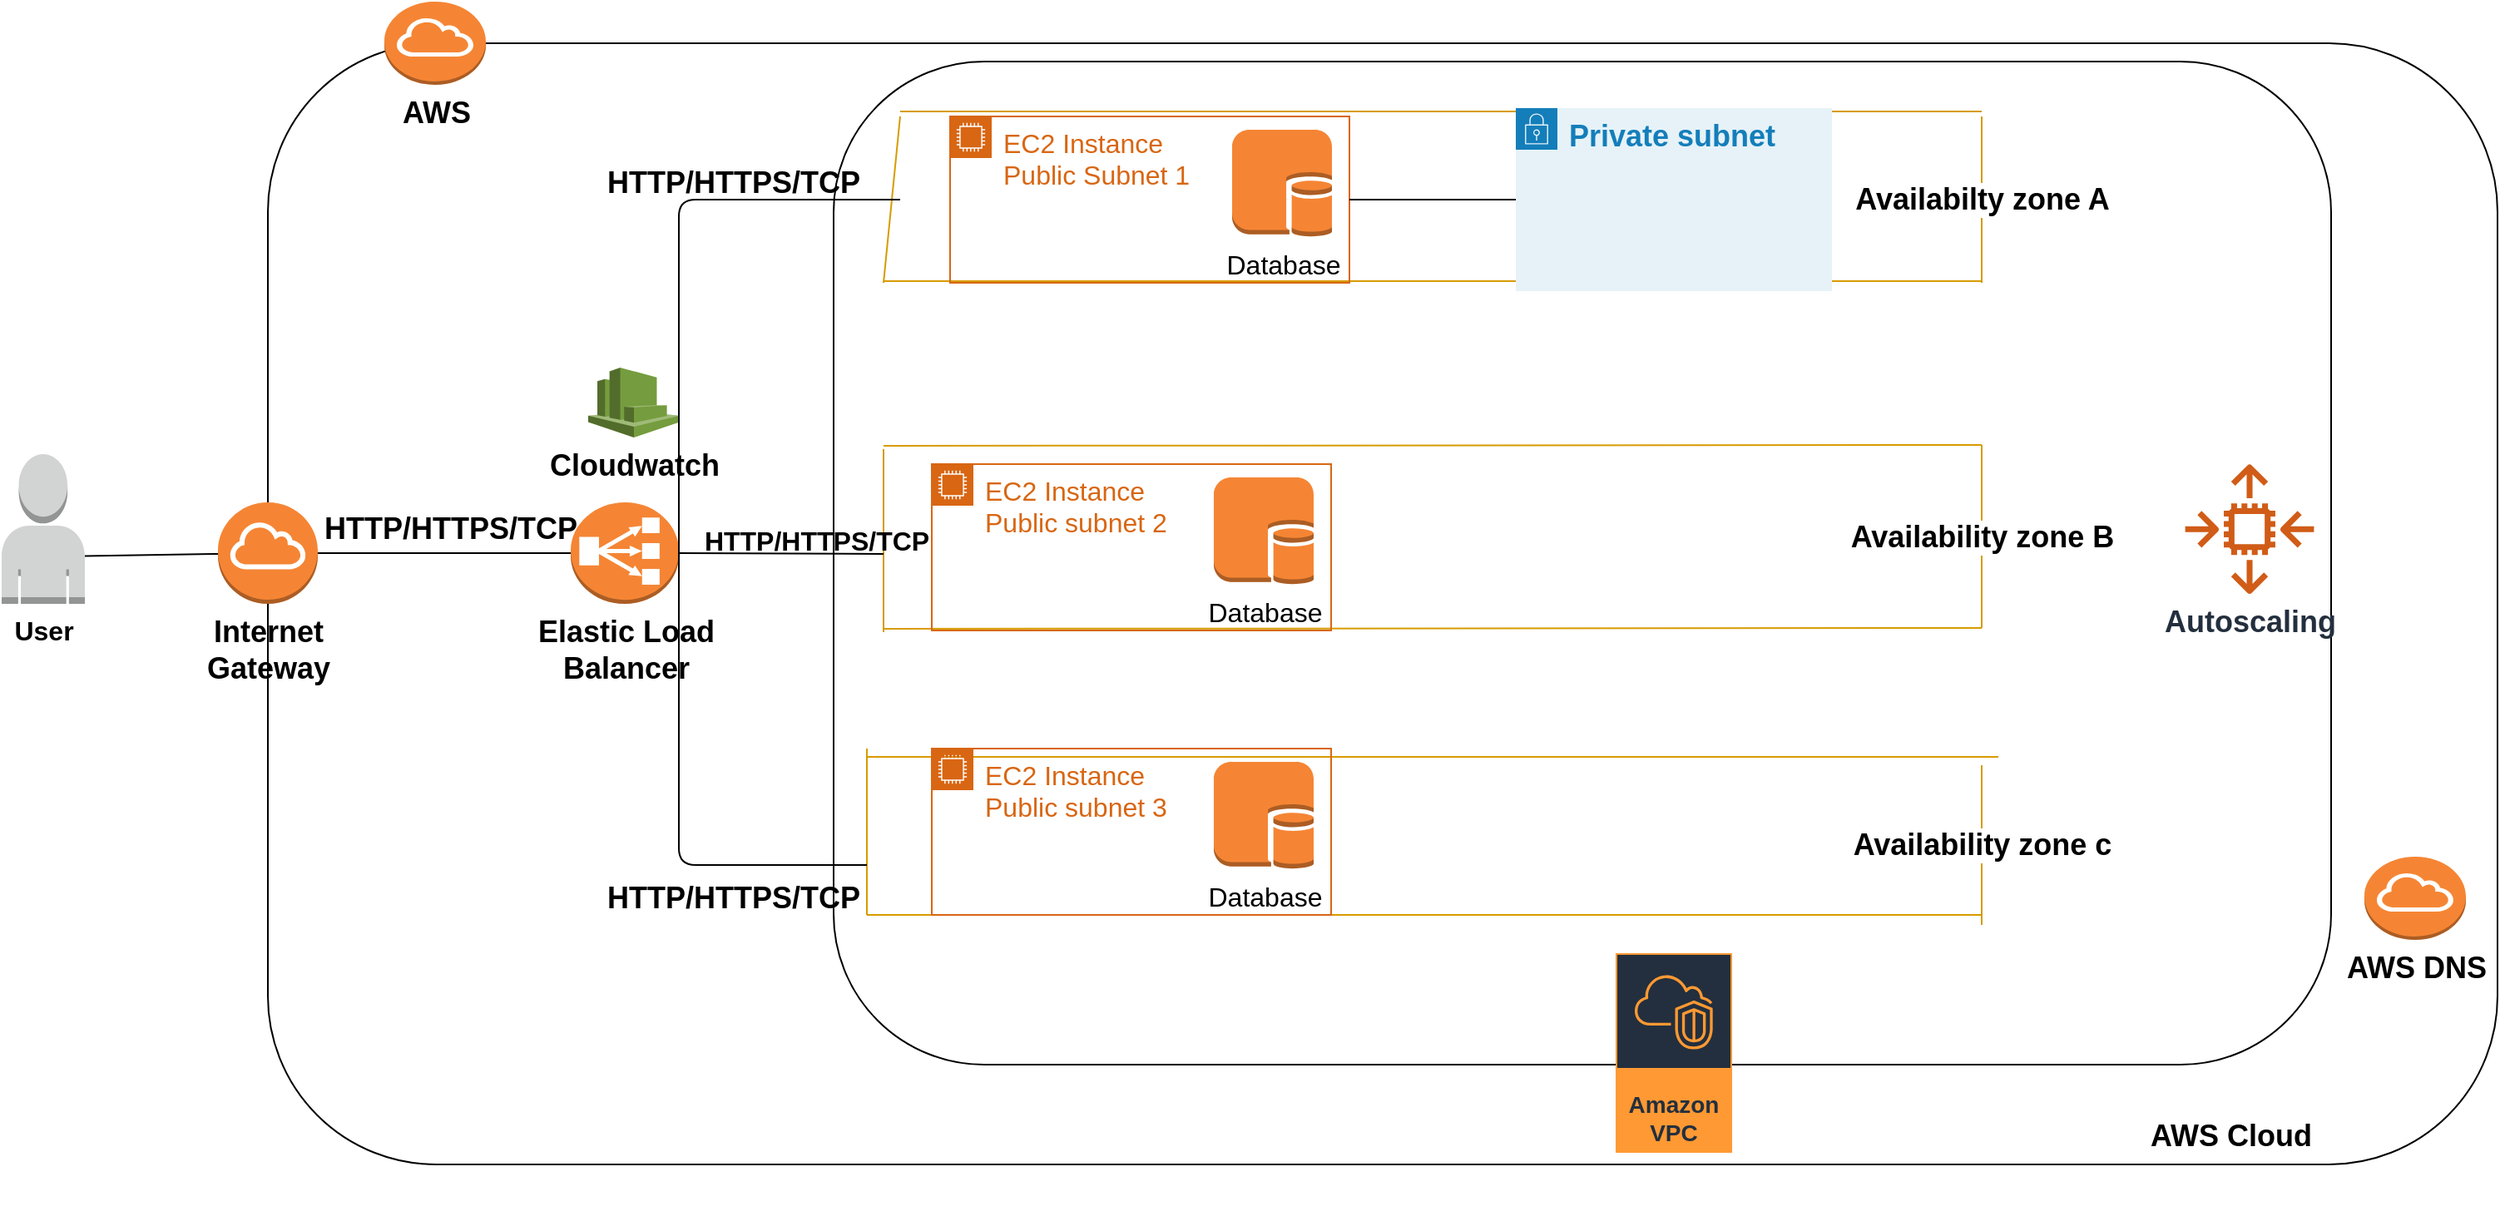 <mxfile version="12.3.3" type="github" pages="1"><diagram id="C7KaBgtJ_Ds5msg2GHdf" name="Page-1"><mxGraphModel dx="2574" dy="958" grid="1" gridSize="10" guides="1" tooltips="1" connect="1" arrows="1" fold="1" page="1" pageScale="1" pageWidth="850" pageHeight="1100" math="0" shadow="0"><root><mxCell id="0"/><mxCell id="1" parent="0"/><mxCell id="dozlQm2WgF3wQf3MpYbY-7" value="" style="rounded=1;whiteSpace=wrap;html=1;" vertex="1" parent="1"><mxGeometry x="-640" y="146" width="1340" height="674" as="geometry"/></mxCell><mxCell id="dozlQm2WgF3wQf3MpYbY-10" value="" style="rounded=1;whiteSpace=wrap;html=1;" vertex="1" parent="1"><mxGeometry x="-300" y="157" width="900" height="603" as="geometry"/></mxCell><mxCell id="dozlQm2WgF3wQf3MpYbY-1" value="User" style="outlineConnect=0;dashed=0;verticalLabelPosition=bottom;verticalAlign=top;align=center;html=1;shape=mxgraph.aws3.user;fillColor=#D2D3D3;gradientColor=none;fontSize=16;fontStyle=1" vertex="1" parent="1"><mxGeometry x="-800" y="393" width="50" height="90" as="geometry"/></mxCell><mxCell id="dozlQm2WgF3wQf3MpYbY-5" value="AWS" style="outlineConnect=0;dashed=0;verticalLabelPosition=bottom;verticalAlign=top;align=center;html=1;shape=mxgraph.aws3.internet_gateway;fillColor=#F58534;gradientColor=none;fontFamily=Helvetica;fontSize=18;fontStyle=1" vertex="1" parent="1"><mxGeometry x="-570" y="121" width="61" height="50" as="geometry"/></mxCell><mxCell id="dozlQm2WgF3wQf3MpYbY-11" value="&lt;div style=&quot;font-size: 18px;&quot;&gt;Internet &lt;br style=&quot;font-size: 18px;&quot;&gt;&lt;/div&gt;&lt;div style=&quot;font-size: 18px;&quot;&gt;Gateway&lt;br style=&quot;font-size: 18px;&quot;&gt;&lt;/div&gt;" style="outlineConnect=0;dashed=0;verticalLabelPosition=bottom;verticalAlign=top;align=center;html=1;shape=mxgraph.aws3.internet_gateway;fillColor=#F58534;gradientColor=none;fontFamily=Helvetica;fontSize=18;fontStyle=1" vertex="1" parent="1"><mxGeometry x="-670" y="422" width="60" height="61" as="geometry"/></mxCell><mxCell id="dozlQm2WgF3wQf3MpYbY-13" value="" style="endArrow=none;html=1;fontFamily=Helvetica;exitX=1;exitY=0.68;exitDx=0;exitDy=0;exitPerimeter=0;" edge="1" parent="1" source="dozlQm2WgF3wQf3MpYbY-1" target="dozlQm2WgF3wQf3MpYbY-11"><mxGeometry width="50" height="50" relative="1" as="geometry"><mxPoint x="-540" y="357" as="sourcePoint"/><mxPoint x="-480" y="347" as="targetPoint"/></mxGeometry></mxCell><mxCell id="dozlQm2WgF3wQf3MpYbY-15" value="Amazon VPC" style="outlineConnect=0;fontColor=#232F3E;gradientColor=none;strokeColor=#FF9933;fillColor=#232F3E;dashed=0;verticalLabelPosition=middle;verticalAlign=bottom;align=center;html=1;whiteSpace=wrap;fontSize=14;fontStyle=1;spacing=3;shape=mxgraph.aws4.productIcon;prIcon=mxgraph.aws4.vpc;" vertex="1" parent="1"><mxGeometry x="170" y="693" width="70" height="120" as="geometry"/></mxCell><mxCell id="dozlQm2WgF3wQf3MpYbY-17" value="" style="endArrow=none;html=1;fontFamily=Helvetica;fillColor=#ffe6cc;strokeColor=#d79b00;" edge="1" parent="1"><mxGeometry width="50" height="50" relative="1" as="geometry"><mxPoint x="-260" y="187" as="sourcePoint"/><mxPoint x="390" y="187" as="targetPoint"/></mxGeometry></mxCell><mxCell id="dozlQm2WgF3wQf3MpYbY-22" value="" style="endArrow=none;html=1;fontFamily=Helvetica;fillColor=#ffe6cc;strokeColor=#d79b00;" edge="1" parent="1"><mxGeometry width="50" height="50" relative="1" as="geometry"><mxPoint x="390" y="289" as="sourcePoint"/><mxPoint x="-270" y="289" as="targetPoint"/></mxGeometry></mxCell><mxCell id="dozlQm2WgF3wQf3MpYbY-24" value="" style="endArrow=none;html=1;fontFamily=Helvetica;fillColor=#ffe6cc;strokeColor=#d79b00;" edge="1" parent="1"><mxGeometry width="50" height="50" relative="1" as="geometry"><mxPoint x="-270" y="290" as="sourcePoint"/><mxPoint x="-260" y="190" as="targetPoint"/><Array as="points"/></mxGeometry></mxCell><mxCell id="dozlQm2WgF3wQf3MpYbY-25" value="Availabilty zone A" style="endArrow=none;html=1;fontFamily=Helvetica;fillColor=#ffe6cc;strokeColor=#d79b00;fontSize=18;fontStyle=1" edge="1" parent="1"><mxGeometry width="50" height="50" relative="1" as="geometry"><mxPoint x="390" y="290" as="sourcePoint"/><mxPoint x="390" y="190" as="targetPoint"/></mxGeometry></mxCell><mxCell id="dozlQm2WgF3wQf3MpYbY-26" value="" style="endArrow=none;html=1;fontFamily=Helvetica;fillColor=#ffe6cc;strokeColor=#d79b00;" edge="1" parent="1"><mxGeometry width="50" height="50" relative="1" as="geometry"><mxPoint x="-270" y="500" as="sourcePoint"/><mxPoint x="-270" y="390" as="targetPoint"/></mxGeometry></mxCell><mxCell id="dozlQm2WgF3wQf3MpYbY-12" value="&lt;div style=&quot;font-size: 18px;&quot;&gt;Elastic Load &lt;br style=&quot;font-size: 18px;&quot;&gt;&lt;/div&gt;&lt;div style=&quot;font-size: 18px;&quot;&gt;Balancer&lt;br style=&quot;font-size: 18px;&quot;&gt;&lt;/div&gt;" style="outlineConnect=0;dashed=0;verticalLabelPosition=bottom;verticalAlign=top;align=center;html=1;shape=mxgraph.aws3.classic_load_balancer;fillColor=#F58534;gradientColor=none;fontFamily=Helvetica;fontSize=18;fontStyle=1" vertex="1" parent="1"><mxGeometry x="-458" y="422" width="65" height="61" as="geometry"/></mxCell><mxCell id="dozlQm2WgF3wQf3MpYbY-27" value="" style="endArrow=none;html=1;fontFamily=Helvetica;fillColor=#ffe6cc;strokeColor=#d79b00;" edge="1" parent="1"><mxGeometry width="50" height="50" relative="1" as="geometry"><mxPoint x="390" y="387.5" as="sourcePoint"/><mxPoint x="-270" y="388" as="targetPoint"/></mxGeometry></mxCell><mxCell id="dozlQm2WgF3wQf3MpYbY-28" value="" style="endArrow=none;html=1;fontFamily=Helvetica;fillColor=#ffe6cc;strokeColor=#d79b00;" edge="1" parent="1"><mxGeometry width="50" height="50" relative="1" as="geometry"><mxPoint x="390" y="497.5" as="sourcePoint"/><mxPoint x="-270" y="498" as="targetPoint"/></mxGeometry></mxCell><mxCell id="dozlQm2WgF3wQf3MpYbY-29" value="Availability zone B" style="endArrow=none;html=1;fontFamily=Helvetica;fillColor=#ffe6cc;strokeColor=#d79b00;fontSize=18;fontStyle=1" edge="1" parent="1"><mxGeometry width="50" height="50" relative="1" as="geometry"><mxPoint x="390" y="497.5" as="sourcePoint"/><mxPoint x="390" y="387.5" as="targetPoint"/></mxGeometry></mxCell><mxCell id="dozlQm2WgF3wQf3MpYbY-30" value="" style="endArrow=none;html=1;fontFamily=Helvetica;fillColor=#ffe6cc;strokeColor=#d79b00;" edge="1" parent="1"><mxGeometry width="50" height="50" relative="1" as="geometry"><mxPoint x="400" y="575" as="sourcePoint"/><mxPoint x="-280" y="575" as="targetPoint"/></mxGeometry></mxCell><mxCell id="dozlQm2WgF3wQf3MpYbY-31" value="" style="endArrow=none;html=1;fontFamily=Helvetica;fillColor=#ffe6cc;strokeColor=#d79b00;" edge="1" parent="1"><mxGeometry width="50" height="50" relative="1" as="geometry"><mxPoint x="-280" y="670" as="sourcePoint"/><mxPoint x="-280" y="570" as="targetPoint"/></mxGeometry></mxCell><mxCell id="dozlQm2WgF3wQf3MpYbY-32" value="" style="endArrow=none;html=1;fontFamily=Helvetica;fillColor=#ffe6cc;strokeColor=#d79b00;" edge="1" parent="1"><mxGeometry width="50" height="50" relative="1" as="geometry"><mxPoint x="390" y="670" as="sourcePoint"/><mxPoint x="-280" y="670" as="targetPoint"/></mxGeometry></mxCell><mxCell id="dozlQm2WgF3wQf3MpYbY-33" value="Availability zone c" style="endArrow=none;html=1;fontFamily=Helvetica;fillColor=#ffe6cc;strokeColor=#d79b00;fontStyle=1;fontSize=18;" edge="1" parent="1"><mxGeometry width="50" height="50" relative="1" as="geometry"><mxPoint x="390" y="676" as="sourcePoint"/><mxPoint x="390" y="580" as="targetPoint"/></mxGeometry></mxCell><mxCell id="dozlQm2WgF3wQf3MpYbY-36" value="&lt;div style=&quot;font-size: 18px;&quot;&gt;Cloudwatch&lt;/div&gt;" style="outlineConnect=0;dashed=0;verticalLabelPosition=bottom;verticalAlign=top;align=center;html=1;shape=mxgraph.aws3.cloudwatch;fillColor=#759C3E;gradientColor=none;strokeColor=#FF9933;fontFamily=Helvetica;fontStyle=1;fontSize=18;" vertex="1" parent="1"><mxGeometry x="-447.5" y="341" width="55" height="42" as="geometry"/></mxCell><mxCell id="dozlQm2WgF3wQf3MpYbY-37" value="Autoscaling" style="outlineConnect=0;fontColor=#232F3E;gradientColor=none;fillColor=#D05C17;strokeColor=none;dashed=0;verticalLabelPosition=bottom;verticalAlign=top;align=center;html=1;fontSize=18;fontStyle=1;aspect=fixed;pointerEvents=1;shape=mxgraph.aws4.auto_scaling2;" vertex="1" parent="1"><mxGeometry x="512" y="399" width="78" height="78" as="geometry"/></mxCell><mxCell id="dozlQm2WgF3wQf3MpYbY-38" value="" style="endArrow=none;html=1;fontFamily=Helvetica;exitX=1;exitY=0.5;exitDx=0;exitDy=0;exitPerimeter=0;" edge="1" parent="1" source="dozlQm2WgF3wQf3MpYbY-12"><mxGeometry width="50" height="50" relative="1" as="geometry"><mxPoint x="-810" y="890" as="sourcePoint"/><mxPoint x="-260" y="240" as="targetPoint"/><Array as="points"><mxPoint x="-393" y="240"/></Array></mxGeometry></mxCell><mxCell id="dozlQm2WgF3wQf3MpYbY-39" value="" style="endArrow=none;html=1;fontFamily=Helvetica;entryX=1;entryY=0.5;entryDx=0;entryDy=0;entryPerimeter=0;" edge="1" parent="1" target="dozlQm2WgF3wQf3MpYbY-12"><mxGeometry width="50" height="50" relative="1" as="geometry"><mxPoint x="-270" y="453" as="sourcePoint"/><mxPoint x="-760" y="840" as="targetPoint"/></mxGeometry></mxCell><mxCell id="dozlQm2WgF3wQf3MpYbY-40" value="" style="endArrow=none;html=1;fontFamily=Helvetica;entryX=1;entryY=0.5;entryDx=0;entryDy=0;entryPerimeter=0;" edge="1" parent="1" target="dozlQm2WgF3wQf3MpYbY-12"><mxGeometry width="50" height="50" relative="1" as="geometry"><mxPoint x="-280" y="640" as="sourcePoint"/><mxPoint x="-760" y="840" as="targetPoint"/><Array as="points"><mxPoint x="-393" y="640"/></Array></mxGeometry></mxCell><mxCell id="dozlQm2WgF3wQf3MpYbY-42" value="HTTP/HTTPS/TCP" style="text;html=1;strokeColor=none;fillColor=none;align=center;verticalAlign=middle;whiteSpace=wrap;rounded=0;fontFamily=Helvetica;fontSize=18;fontStyle=1" vertex="1" parent="1"><mxGeometry x="-420" y="180" width="120" height="100" as="geometry"/></mxCell><mxCell id="dozlQm2WgF3wQf3MpYbY-43" value="HTTP/HTTPS/TCP" style="text;html=1;strokeColor=none;fillColor=none;align=center;verticalAlign=middle;whiteSpace=wrap;rounded=0;fontFamily=Helvetica;fontSize=18;fontStyle=1" vertex="1" parent="1"><mxGeometry x="-420" y="610" width="120" height="100" as="geometry"/></mxCell><mxCell id="dozlQm2WgF3wQf3MpYbY-44" value="HTTP/HTTPS/TCP" style="text;html=1;strokeColor=none;fillColor=none;align=center;verticalAlign=middle;whiteSpace=wrap;rounded=0;fontFamily=Helvetica;fontSize=16;fontStyle=1;direction=south;" vertex="1" parent="1"><mxGeometry x="-360" y="385" width="100" height="120" as="geometry"/></mxCell><mxCell id="dozlQm2WgF3wQf3MpYbY-45" value="AWS Cloud" style="text;html=1;strokeColor=none;fillColor=none;align=center;verticalAlign=middle;whiteSpace=wrap;rounded=0;fontFamily=Helvetica;fontSize=18;fontStyle=1" vertex="1" parent="1"><mxGeometry x="480" y="753" width="120" height="100" as="geometry"/></mxCell><mxCell id="dozlQm2WgF3wQf3MpYbY-47" value="" style="endArrow=none;html=1;fontFamily=Helvetica;fontSize=16;entryX=1;entryY=0.5;entryDx=0;entryDy=0;entryPerimeter=0;exitX=0;exitY=0.5;exitDx=0;exitDy=0;exitPerimeter=0;" edge="1" parent="1" source="dozlQm2WgF3wQf3MpYbY-12" target="dozlQm2WgF3wQf3MpYbY-11"><mxGeometry width="50" height="50" relative="1" as="geometry"><mxPoint x="-810" y="930" as="sourcePoint"/><mxPoint x="-760" y="880" as="targetPoint"/></mxGeometry></mxCell><mxCell id="dozlQm2WgF3wQf3MpYbY-49" value="HTTP/HTTPS/TCP" style="text;html=1;strokeColor=none;fillColor=none;align=center;verticalAlign=middle;whiteSpace=wrap;rounded=0;fontFamily=Helvetica;fontSize=18;fontStyle=1" vertex="1" parent="1"><mxGeometry x="-590" y="388" width="120" height="100" as="geometry"/></mxCell><mxCell id="dozlQm2WgF3wQf3MpYbY-51" value="AWS DNS" style="outlineConnect=0;dashed=0;verticalLabelPosition=bottom;verticalAlign=top;align=center;html=1;shape=mxgraph.aws3.internet_gateway;fillColor=#F58534;gradientColor=none;fontFamily=Helvetica;fontSize=18;fontStyle=1" vertex="1" parent="1"><mxGeometry x="620" y="635" width="61" height="50" as="geometry"/></mxCell><mxCell id="dozlQm2WgF3wQf3MpYbY-52" value="&lt;div&gt;EC2 Instance&lt;/div&gt;&lt;div&gt;Public Subnet 1&lt;br&gt;&lt;/div&gt;" style="points=[[0,0],[0.25,0],[0.5,0],[0.75,0],[1,0],[1,0.25],[1,0.5],[1,0.75],[1,1],[0.75,1],[0.5,1],[0.25,1],[0,1],[0,0.75],[0,0.5],[0,0.25]];outlineConnect=0;gradientColor=none;html=1;whiteSpace=wrap;fontSize=16;fontStyle=0;shape=mxgraph.aws4.group;grIcon=mxgraph.aws4.group_ec2_instance_contents;strokeColor=#D86613;fillColor=none;verticalAlign=top;align=left;spacingLeft=30;fontColor=#D86613;dashed=0;" vertex="1" parent="1"><mxGeometry x="-230" y="190" width="240" height="100" as="geometry"/></mxCell><mxCell id="dozlQm2WgF3wQf3MpYbY-53" value="Database" style="outlineConnect=0;dashed=0;verticalLabelPosition=bottom;verticalAlign=top;align=center;html=1;shape=mxgraph.aws3.db_on_instance;fillColor=#F58534;gradientColor=none;strokeColor=#FF9933;fontFamily=Helvetica;fontSize=16;" vertex="1" parent="1"><mxGeometry x="-60.5" y="198" width="60" height="64.5" as="geometry"/></mxCell><mxCell id="dozlQm2WgF3wQf3MpYbY-54" value="&lt;div&gt;EC2 Instance&lt;/div&gt;&lt;div&gt;Public subnet 2&lt;br&gt;&lt;/div&gt;" style="points=[[0,0],[0.25,0],[0.5,0],[0.75,0],[1,0],[1,0.25],[1,0.5],[1,0.75],[1,1],[0.75,1],[0.5,1],[0.25,1],[0,1],[0,0.75],[0,0.5],[0,0.25]];outlineConnect=0;gradientColor=none;html=1;whiteSpace=wrap;fontSize=16;fontStyle=0;shape=mxgraph.aws4.group;grIcon=mxgraph.aws4.group_ec2_instance_contents;strokeColor=#D86613;fillColor=none;verticalAlign=top;align=left;spacingLeft=30;fontColor=#D86613;dashed=0;" vertex="1" parent="1"><mxGeometry x="-241" y="399" width="240" height="100" as="geometry"/></mxCell><mxCell id="dozlQm2WgF3wQf3MpYbY-55" value="Database" style="outlineConnect=0;dashed=0;verticalLabelPosition=bottom;verticalAlign=top;align=center;html=1;shape=mxgraph.aws3.db_on_instance;fillColor=#F58534;gradientColor=none;strokeColor=#FF9933;fontFamily=Helvetica;fontSize=16;" vertex="1" parent="1"><mxGeometry x="-71.5" y="407" width="60" height="64.5" as="geometry"/></mxCell><mxCell id="dozlQm2WgF3wQf3MpYbY-56" value="&lt;div&gt;EC2 Instance &lt;br&gt;&lt;/div&gt;&lt;div&gt;Public subnet 3&lt;br&gt;&lt;/div&gt;" style="points=[[0,0],[0.25,0],[0.5,0],[0.75,0],[1,0],[1,0.25],[1,0.5],[1,0.75],[1,1],[0.75,1],[0.5,1],[0.25,1],[0,1],[0,0.75],[0,0.5],[0,0.25]];outlineConnect=0;gradientColor=none;html=1;whiteSpace=wrap;fontSize=16;fontStyle=0;shape=mxgraph.aws4.group;grIcon=mxgraph.aws4.group_ec2_instance_contents;strokeColor=#D86613;fillColor=none;verticalAlign=top;align=left;spacingLeft=30;fontColor=#D86613;dashed=0;" vertex="1" parent="1"><mxGeometry x="-241" y="570" width="240" height="100" as="geometry"/></mxCell><mxCell id="dozlQm2WgF3wQf3MpYbY-57" value="Database" style="outlineConnect=0;dashed=0;verticalLabelPosition=bottom;verticalAlign=top;align=center;html=1;shape=mxgraph.aws3.db_on_instance;fillColor=#F58534;gradientColor=none;strokeColor=#FF9933;fontFamily=Helvetica;fontSize=16;" vertex="1" parent="1"><mxGeometry x="-71.5" y="578" width="60" height="64.5" as="geometry"/></mxCell><mxCell id="dozlQm2WgF3wQf3MpYbY-58" value="Private subnet" style="points=[[0,0],[0.25,0],[0.5,0],[0.75,0],[1,0],[1,0.25],[1,0.5],[1,0.75],[1,1],[0.75,1],[0.5,1],[0.25,1],[0,1],[0,0.75],[0,0.5],[0,0.25]];outlineConnect=0;gradientColor=none;html=1;whiteSpace=wrap;fontSize=18;fontStyle=1;shape=mxgraph.aws4.group;grIcon=mxgraph.aws4.group_security_group;grStroke=0;strokeColor=#147EBA;fillColor=#E6F2F8;verticalAlign=top;align=left;spacingLeft=30;fontColor=#147EBA;dashed=0;" vertex="1" parent="1"><mxGeometry x="110" y="185" width="190" height="110" as="geometry"/></mxCell><mxCell id="dozlQm2WgF3wQf3MpYbY-60" value="" style="endArrow=none;html=1;fontFamily=Helvetica;fontSize=18;entryX=1;entryY=0.5;entryDx=0;entryDy=0;exitX=0;exitY=0.5;exitDx=0;exitDy=0;" edge="1" parent="1" source="dozlQm2WgF3wQf3MpYbY-58" target="dozlQm2WgF3wQf3MpYbY-52"><mxGeometry width="50" height="50" relative="1" as="geometry"><mxPoint x="-740" y="930" as="sourcePoint"/><mxPoint x="-690" y="880" as="targetPoint"/></mxGeometry></mxCell></root></mxGraphModel></diagram></mxfile>